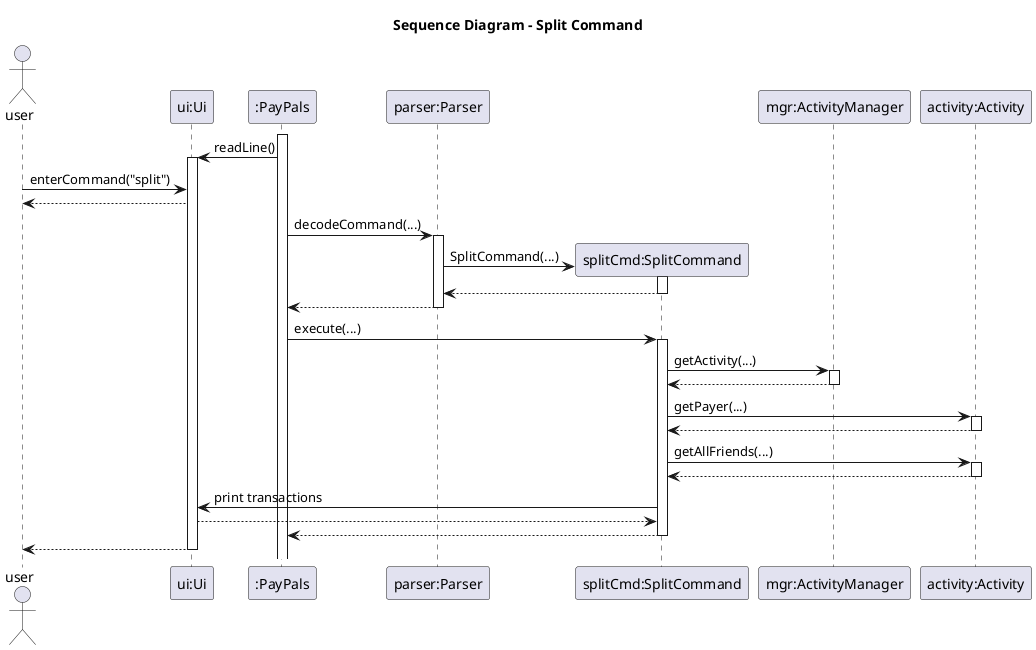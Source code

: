 @startuml
title Sequence Diagram - Split Command
actor user

participant "ui:Ui" as ui
participant ":PayPals" as pp
participant "parser:Parser" as parser
participant "splitCmd:SplitCommand" as splitCmd
participant "mgr:ActivityManager" as mgr
participant "activity:Activity" as activity

activate pp
pp -> ui : readLine()
activate ui
user -> ui : enterCommand("split")
ui --> user
pp -> parser : decodeCommand(...)
activate parser
parser -> splitCmd **: SplitCommand(...)
activate splitCmd
splitCmd --> parser :
deactivate splitCmd
parser --> pp
deactivate parser

pp -> splitCmd : execute(...)
activate splitCmd
splitCmd -> mgr : getActivity(...)
activate mgr
mgr --> splitCmd :
deactivate mgr

splitCmd -> activity : getPayer(...)
activate activity
activity --> splitCmd :
deactivate activity

splitCmd -> activity : getAllFriends(...)
activate activity
activity --> splitCmd :
deactivate activity

splitCmd -> ui : print transactions
ui --> splitCmd :
splitCmd --> pp
deactivate splitCmd
ui --> user :
deactivate ui
@enduml
